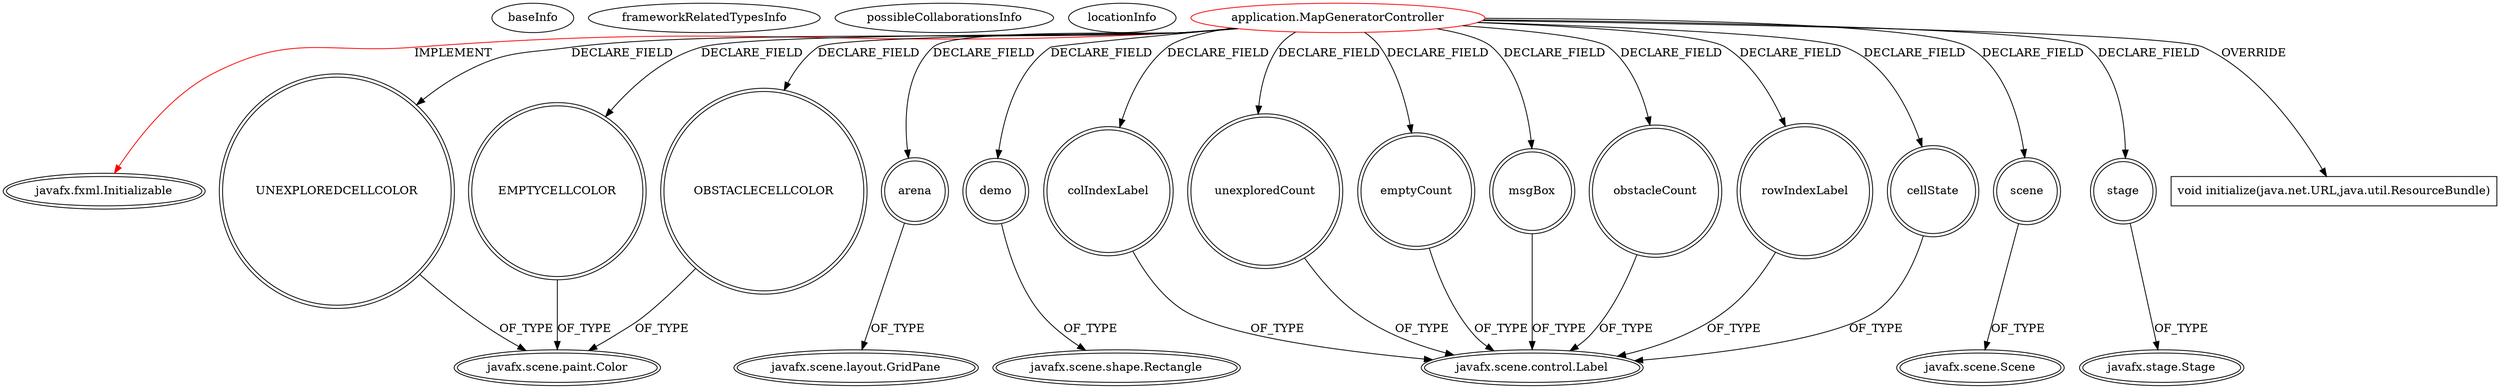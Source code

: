 digraph {
baseInfo[graphId=1121,category="extension_graph",isAnonymous=false,possibleRelation=false]
frameworkRelatedTypesInfo[0="javafx.fxml.Initializable"]
possibleCollaborationsInfo[]
locationInfo[projectName="RUAN0007-Simulator",filePath="/RUAN0007-Simulator/Simulator-master/Simulator/src/application/MapGeneratorController.java",contextSignature="MapGeneratorController",graphId="1121"]
0[label="application.MapGeneratorController",vertexType="ROOT_CLIENT_CLASS_DECLARATION",isFrameworkType=false,color=red]
1[label="javafx.fxml.Initializable",vertexType="FRAMEWORK_INTERFACE_TYPE",isFrameworkType=true,peripheries=2]
2[label="EMPTYCELLCOLOR",vertexType="FIELD_DECLARATION",isFrameworkType=true,peripheries=2,shape=circle]
3[label="javafx.scene.paint.Color",vertexType="FRAMEWORK_CLASS_TYPE",isFrameworkType=true,peripheries=2]
4[label="OBSTACLECELLCOLOR",vertexType="FIELD_DECLARATION",isFrameworkType=true,peripheries=2,shape=circle]
6[label="UNEXPLOREDCELLCOLOR",vertexType="FIELD_DECLARATION",isFrameworkType=true,peripheries=2,shape=circle]
8[label="arena",vertexType="FIELD_DECLARATION",isFrameworkType=true,peripheries=2,shape=circle]
9[label="javafx.scene.layout.GridPane",vertexType="FRAMEWORK_CLASS_TYPE",isFrameworkType=true,peripheries=2]
10[label="cellState",vertexType="FIELD_DECLARATION",isFrameworkType=true,peripheries=2,shape=circle]
11[label="javafx.scene.control.Label",vertexType="FRAMEWORK_CLASS_TYPE",isFrameworkType=true,peripheries=2]
12[label="colIndexLabel",vertexType="FIELD_DECLARATION",isFrameworkType=true,peripheries=2,shape=circle]
14[label="demo",vertexType="FIELD_DECLARATION",isFrameworkType=true,peripheries=2,shape=circle]
15[label="javafx.scene.shape.Rectangle",vertexType="FRAMEWORK_CLASS_TYPE",isFrameworkType=true,peripheries=2]
16[label="emptyCount",vertexType="FIELD_DECLARATION",isFrameworkType=true,peripheries=2,shape=circle]
18[label="msgBox",vertexType="FIELD_DECLARATION",isFrameworkType=true,peripheries=2,shape=circle]
20[label="obstacleCount",vertexType="FIELD_DECLARATION",isFrameworkType=true,peripheries=2,shape=circle]
22[label="rowIndexLabel",vertexType="FIELD_DECLARATION",isFrameworkType=true,peripheries=2,shape=circle]
24[label="scene",vertexType="FIELD_DECLARATION",isFrameworkType=true,peripheries=2,shape=circle]
25[label="javafx.scene.Scene",vertexType="FRAMEWORK_CLASS_TYPE",isFrameworkType=true,peripheries=2]
26[label="stage",vertexType="FIELD_DECLARATION",isFrameworkType=true,peripheries=2,shape=circle]
27[label="javafx.stage.Stage",vertexType="FRAMEWORK_CLASS_TYPE",isFrameworkType=true,peripheries=2]
28[label="unexploredCount",vertexType="FIELD_DECLARATION",isFrameworkType=true,peripheries=2,shape=circle]
30[label="void initialize(java.net.URL,java.util.ResourceBundle)",vertexType="OVERRIDING_METHOD_DECLARATION",isFrameworkType=false,shape=box]
0->1[label="IMPLEMENT",color=red]
0->2[label="DECLARE_FIELD"]
2->3[label="OF_TYPE"]
0->4[label="DECLARE_FIELD"]
4->3[label="OF_TYPE"]
0->6[label="DECLARE_FIELD"]
6->3[label="OF_TYPE"]
0->8[label="DECLARE_FIELD"]
8->9[label="OF_TYPE"]
0->10[label="DECLARE_FIELD"]
10->11[label="OF_TYPE"]
0->12[label="DECLARE_FIELD"]
12->11[label="OF_TYPE"]
0->14[label="DECLARE_FIELD"]
14->15[label="OF_TYPE"]
0->16[label="DECLARE_FIELD"]
16->11[label="OF_TYPE"]
0->18[label="DECLARE_FIELD"]
18->11[label="OF_TYPE"]
0->20[label="DECLARE_FIELD"]
20->11[label="OF_TYPE"]
0->22[label="DECLARE_FIELD"]
22->11[label="OF_TYPE"]
0->24[label="DECLARE_FIELD"]
24->25[label="OF_TYPE"]
0->26[label="DECLARE_FIELD"]
26->27[label="OF_TYPE"]
0->28[label="DECLARE_FIELD"]
28->11[label="OF_TYPE"]
0->30[label="OVERRIDE"]
}
